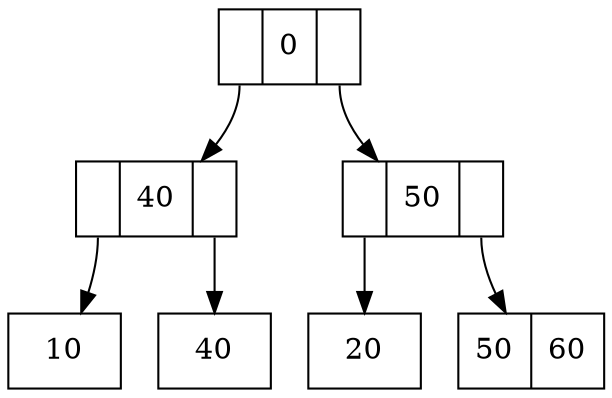 digraph btree {
n7:pn3 -> n3
n3:pn1 -> n1
n1 [shape=record, label="10"];
n3:pn2 -> n2
n2 [shape=record, label="40"];
n3 [shape=record, label="<pn1>|40|<pn2>"];
n7:pn10 -> n10
n10:pn8 -> n8
n8 [shape=record, label="20"];
n10:pn4 -> n4
n4 [shape=record, label="50|60"];
n10 [shape=record, label="<pn8>|50|<pn4>"];
n7 [shape=record, label="<pn3>|0|<pn10>"];

}
